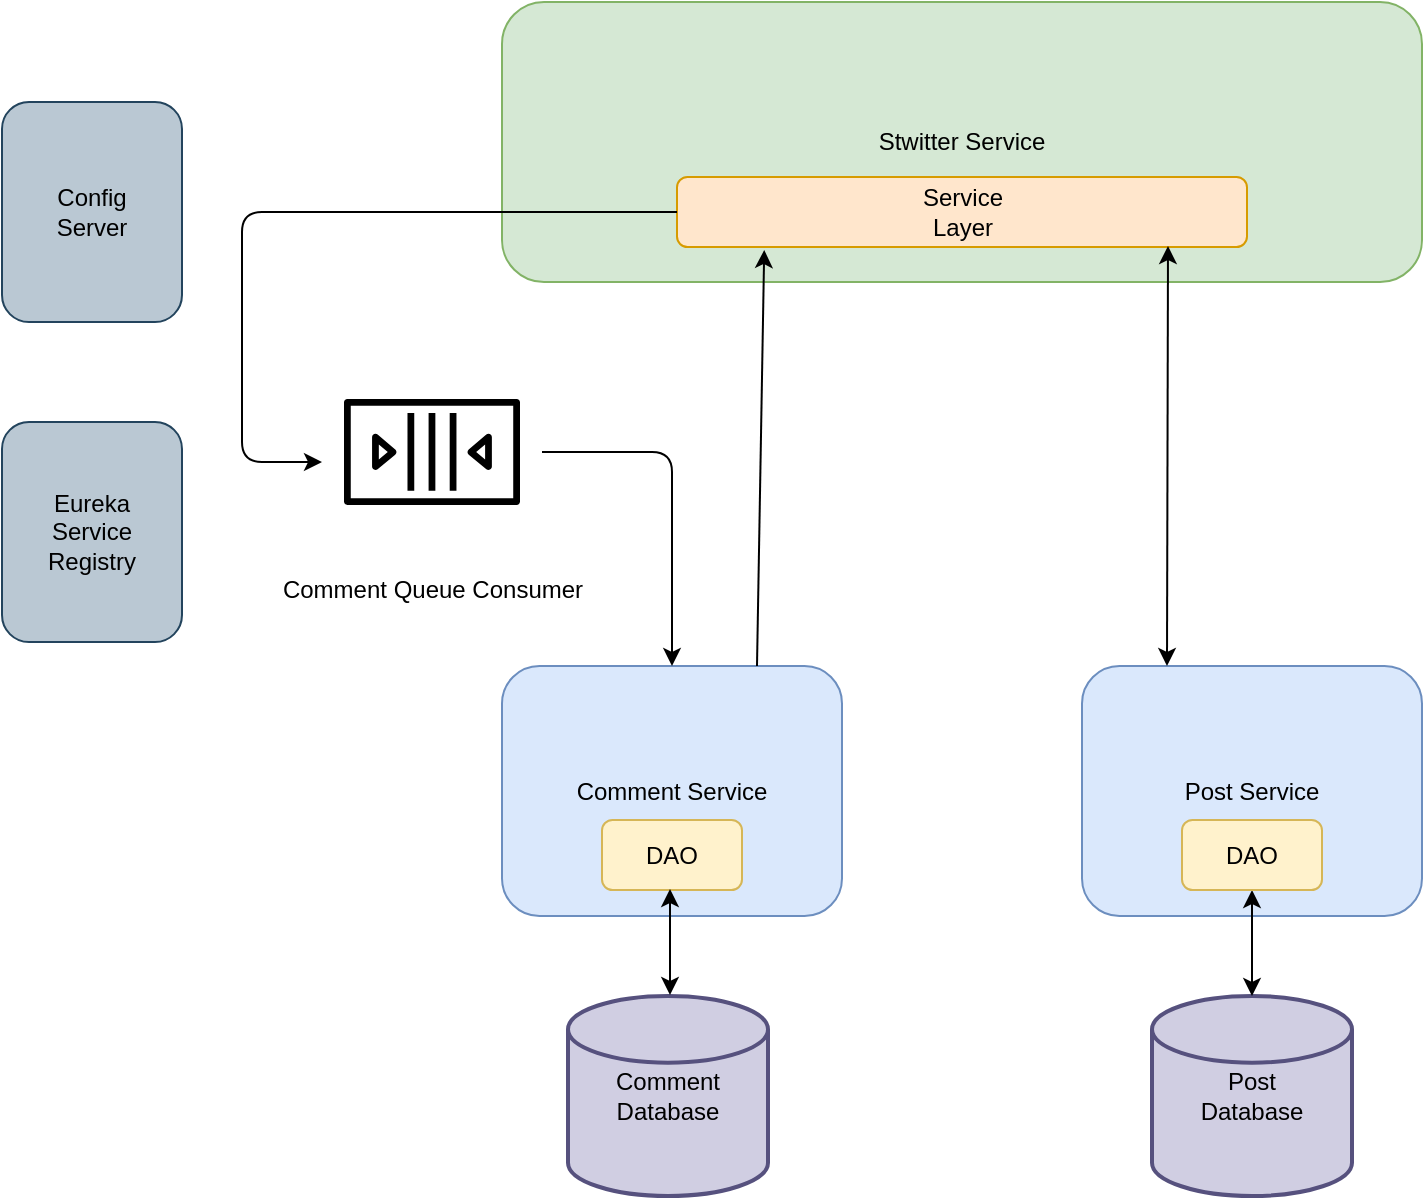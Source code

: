 <mxfile version="10.8.3"><diagram id="JFN8xbgbUOw43LiLxsW-" name="Page-1"><mxGraphModel dx="1118" dy="726" grid="1" gridSize="10" guides="1" tooltips="1" connect="1" arrows="1" fold="1" page="1" pageScale="1" pageWidth="850" pageHeight="1100" math="0" shadow="0"><root><mxCell id="0"/><mxCell id="1" parent="0"/><mxCell id="68PmUKyzJhKs1e7bCiyv-1" value="Comment Queue Consumer" style="outlineConnect=0;dashed=0;verticalLabelPosition=bottom;verticalAlign=top;align=center;html=1;fontSize=12;fontStyle=0;aspect=fixed;shape=mxgraph.aws4.resourceIcon;resIcon=mxgraph.aws4.queue;" parent="1" vertex="1"><mxGeometry x="200" y="240" width="110" height="110" as="geometry"/></mxCell><mxCell id="68PmUKyzJhKs1e7bCiyv-2" value="Stwitter Service&lt;br&gt;" style="rounded=1;whiteSpace=wrap;html=1;fillColor=#d5e8d4;strokeColor=#82b366;" parent="1" vertex="1"><mxGeometry x="290" y="70" width="460" height="140" as="geometry"/></mxCell><mxCell id="68PmUKyzJhKs1e7bCiyv-3" value="Comment&lt;br&gt;Database&lt;br&gt;" style="strokeWidth=2;html=1;shape=mxgraph.flowchart.database;whiteSpace=wrap;fillColor=#d0cee2;strokeColor=#56517e;" parent="1" vertex="1"><mxGeometry x="323" y="567" width="100" height="100" as="geometry"/></mxCell><mxCell id="68PmUKyzJhKs1e7bCiyv-4" value="Post&lt;br&gt;Database&lt;br&gt;" style="strokeWidth=2;html=1;shape=mxgraph.flowchart.database;whiteSpace=wrap;fillColor=#d0cee2;strokeColor=#56517e;" parent="1" vertex="1"><mxGeometry x="615" y="567" width="100" height="100" as="geometry"/></mxCell><mxCell id="68PmUKyzJhKs1e7bCiyv-6" value="Post Service&lt;br&gt;" style="rounded=1;whiteSpace=wrap;html=1;fillColor=#dae8fc;strokeColor=#6c8ebf;" parent="1" vertex="1"><mxGeometry x="580" y="402" width="170" height="125" as="geometry"/></mxCell><mxCell id="68PmUKyzJhKs1e7bCiyv-7" value="Config&lt;br&gt;Server&lt;br&gt;" style="rounded=1;whiteSpace=wrap;html=1;fillColor=#bac8d3;strokeColor=#23445d;" parent="1" vertex="1"><mxGeometry x="40" y="120" width="90" height="110" as="geometry"/></mxCell><mxCell id="68PmUKyzJhKs1e7bCiyv-8" value="Eureka&lt;br&gt;Service&lt;br&gt;Registry&lt;br&gt;" style="rounded=1;whiteSpace=wrap;html=1;fillColor=#bac8d3;strokeColor=#23445d;" parent="1" vertex="1"><mxGeometry x="40" y="280" width="90" height="110" as="geometry"/></mxCell><mxCell id="68PmUKyzJhKs1e7bCiyv-16" value="" style="endArrow=classic;startArrow=classic;html=1;entryX=0.5;entryY=1;entryDx=0;entryDy=0;exitX=0.5;exitY=0;exitDx=0;exitDy=0;exitPerimeter=0;" parent="1" source="68PmUKyzJhKs1e7bCiyv-4" target="68PmUKyzJhKs1e7bCiyv-20" edge="1"><mxGeometry width="50" height="50" relative="1" as="geometry"><mxPoint x="80" y="737" as="sourcePoint"/><mxPoint x="130" y="687" as="targetPoint"/></mxGeometry></mxCell><mxCell id="68PmUKyzJhKs1e7bCiyv-18" value="Service&lt;br&gt;Layer&lt;br&gt;" style="rounded=1;whiteSpace=wrap;html=1;fillColor=#ffe6cc;strokeColor=#d79b00;" parent="1" vertex="1"><mxGeometry x="377.5" y="157.5" width="285" height="35" as="geometry"/></mxCell><mxCell id="68PmUKyzJhKs1e7bCiyv-20" value="DAO" style="rounded=1;whiteSpace=wrap;html=1;fillColor=#fff2cc;strokeColor=#d6b656;" parent="1" vertex="1"><mxGeometry x="630" y="479" width="70" height="35" as="geometry"/></mxCell><mxCell id="sJw_2BdGGKCePyM7TrEL-1" value="Comment Service&lt;br&gt;" style="rounded=1;whiteSpace=wrap;html=1;fillColor=#dae8fc;strokeColor=#6c8ebf;" vertex="1" parent="1"><mxGeometry x="290" y="402" width="170" height="125" as="geometry"/></mxCell><mxCell id="sJw_2BdGGKCePyM7TrEL-2" value="DAO" style="rounded=1;whiteSpace=wrap;html=1;fillColor=#fff2cc;strokeColor=#d6b656;" vertex="1" parent="1"><mxGeometry x="340" y="479" width="70" height="35" as="geometry"/></mxCell><mxCell id="sJw_2BdGGKCePyM7TrEL-3" value="" style="endArrow=classic;startArrow=classic;html=1;entryX=0.5;entryY=1;entryDx=0;entryDy=0;exitX=0.5;exitY=0;exitDx=0;exitDy=0;exitPerimeter=0;" edge="1" parent="1"><mxGeometry width="50" height="50" relative="1" as="geometry"><mxPoint x="374" y="566.5" as="sourcePoint"/><mxPoint x="374" y="513.5" as="targetPoint"/></mxGeometry></mxCell><mxCell id="sJw_2BdGGKCePyM7TrEL-4" value="" style="edgeStyle=segmentEdgeStyle;endArrow=classic;html=1;exitX=0;exitY=0.5;exitDx=0;exitDy=0;" edge="1" parent="1" source="68PmUKyzJhKs1e7bCiyv-18"><mxGeometry width="50" height="50" relative="1" as="geometry"><mxPoint x="40" y="740" as="sourcePoint"/><mxPoint x="200" y="300" as="targetPoint"/><Array as="points"><mxPoint x="160" y="175"/><mxPoint x="160" y="300"/></Array></mxGeometry></mxCell><mxCell id="sJw_2BdGGKCePyM7TrEL-5" value="" style="edgeStyle=segmentEdgeStyle;endArrow=classic;html=1;entryX=0.5;entryY=0;entryDx=0;entryDy=0;" edge="1" parent="1" source="68PmUKyzJhKs1e7bCiyv-1" target="sJw_2BdGGKCePyM7TrEL-1"><mxGeometry width="50" height="50" relative="1" as="geometry"><mxPoint x="40" y="740" as="sourcePoint"/><mxPoint x="90" y="690" as="targetPoint"/></mxGeometry></mxCell><mxCell id="sJw_2BdGGKCePyM7TrEL-6" value="" style="endArrow=classic;html=1;exitX=0.75;exitY=0;exitDx=0;exitDy=0;entryX=0.153;entryY=1.043;entryDx=0;entryDy=0;entryPerimeter=0;" edge="1" parent="1" source="sJw_2BdGGKCePyM7TrEL-1" target="68PmUKyzJhKs1e7bCiyv-18"><mxGeometry width="50" height="50" relative="1" as="geometry"><mxPoint x="40" y="740" as="sourcePoint"/><mxPoint x="418" y="200" as="targetPoint"/></mxGeometry></mxCell><mxCell id="sJw_2BdGGKCePyM7TrEL-7" value="" style="endArrow=classic;startArrow=classic;html=1;exitX=0.25;exitY=0;exitDx=0;exitDy=0;" edge="1" parent="1" source="68PmUKyzJhKs1e7bCiyv-6"><mxGeometry width="50" height="50" relative="1" as="geometry"><mxPoint x="623" y="404" as="sourcePoint"/><mxPoint x="623" y="192" as="targetPoint"/></mxGeometry></mxCell></root></mxGraphModel></diagram></mxfile>